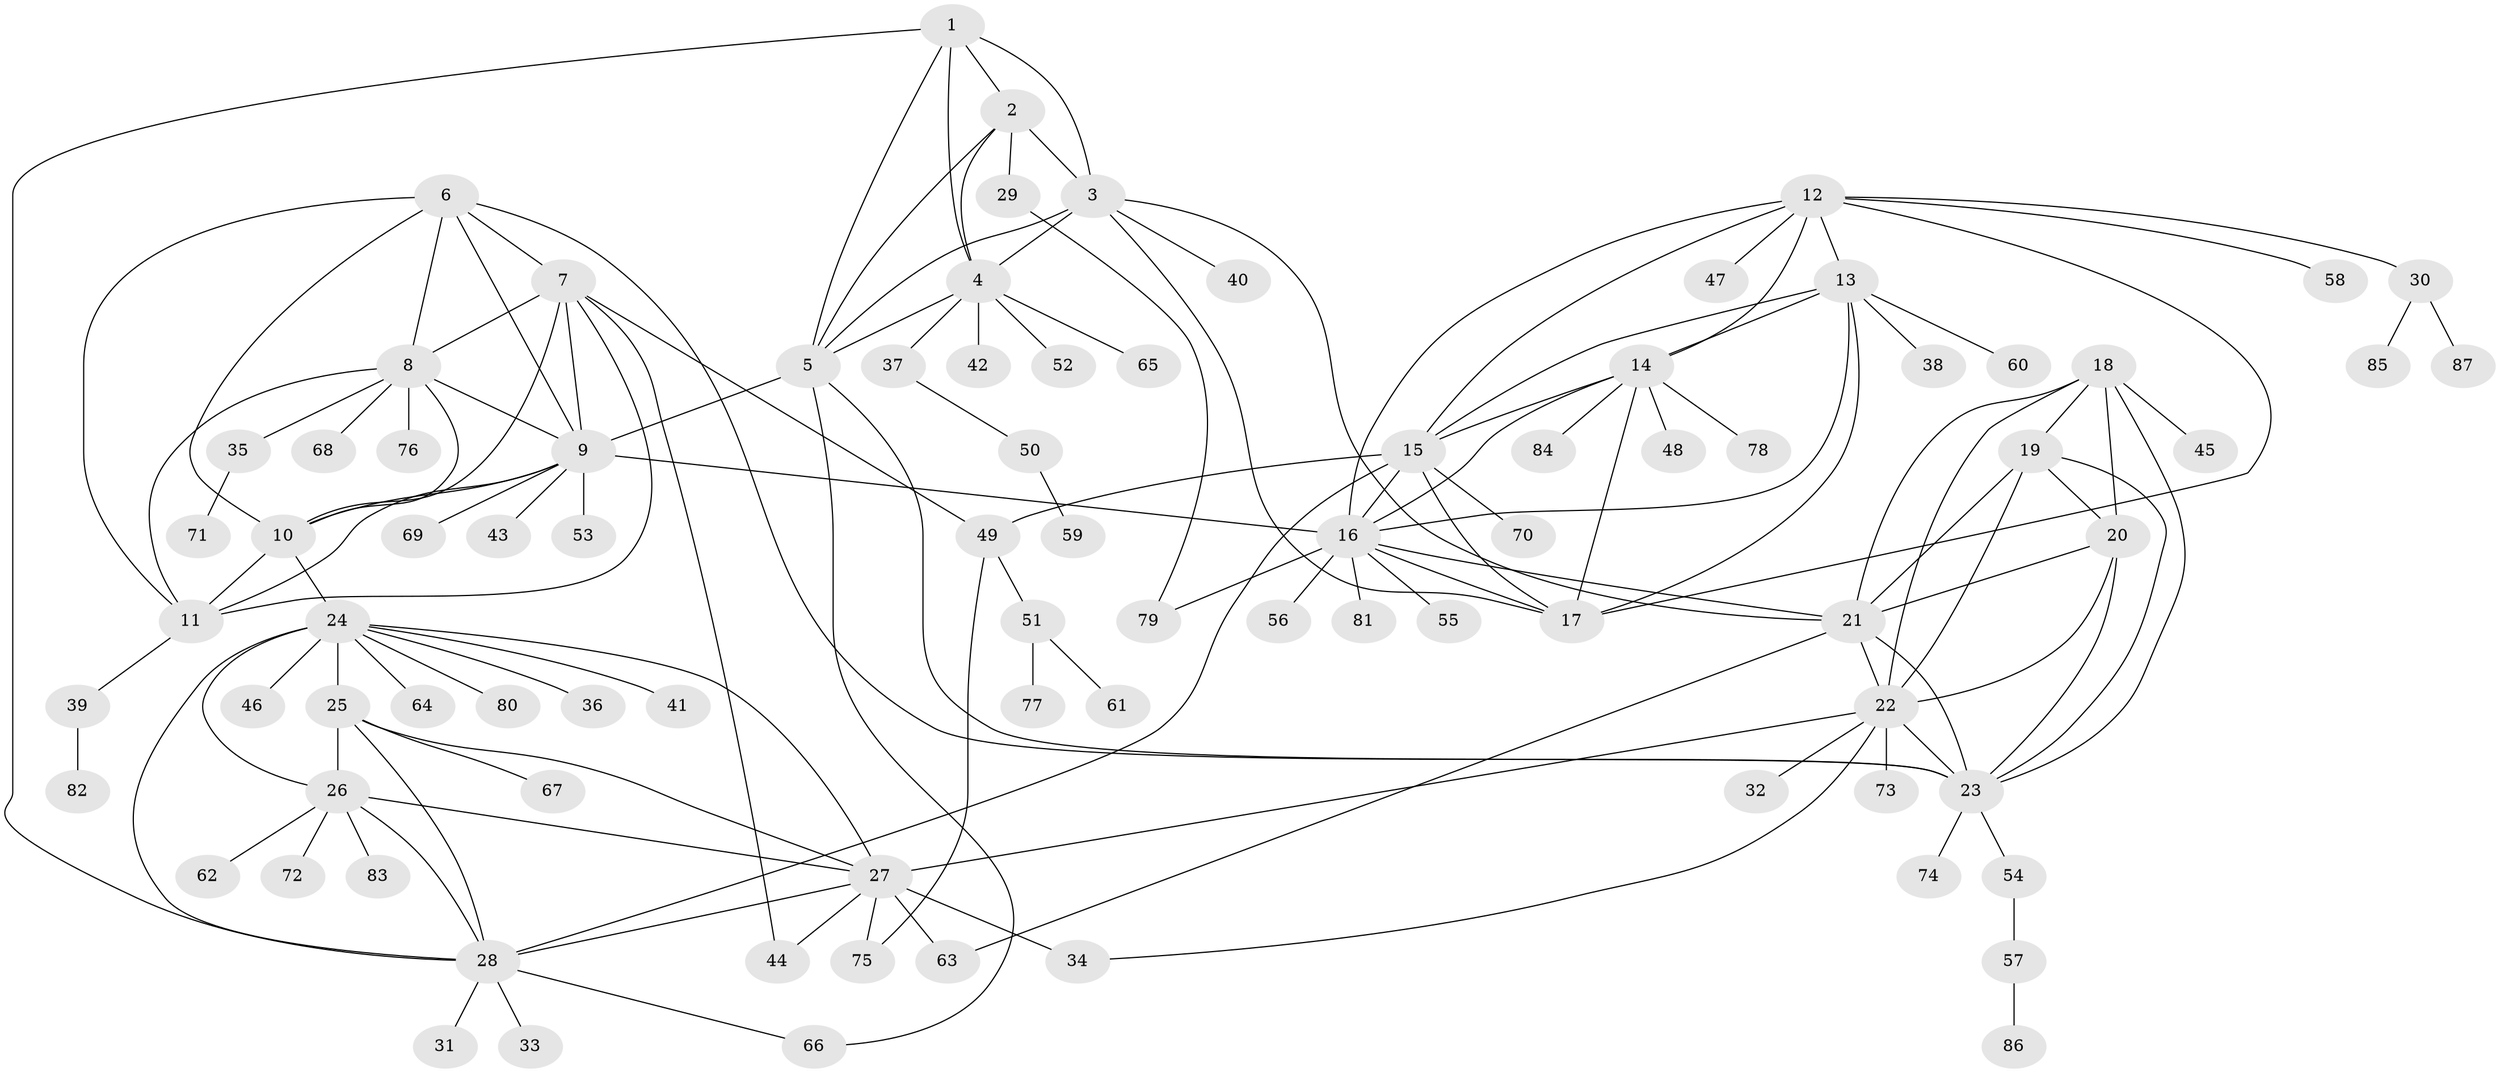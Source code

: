 // original degree distribution, {7: 0.032520325203252036, 9: 0.056910569105691054, 10: 0.024390243902439025, 5: 0.016260162601626018, 8: 0.024390243902439025, 11: 0.016260162601626018, 6: 0.04878048780487805, 12: 0.024390243902439025, 3: 0.04065040650406504, 1: 0.5528455284552846, 2: 0.15447154471544716, 4: 0.008130081300813009}
// Generated by graph-tools (version 1.1) at 2025/52/03/04/25 22:52:21]
// undirected, 87 vertices, 142 edges
graph export_dot {
  node [color=gray90,style=filled];
  1;
  2;
  3;
  4;
  5;
  6;
  7;
  8;
  9;
  10;
  11;
  12;
  13;
  14;
  15;
  16;
  17;
  18;
  19;
  20;
  21;
  22;
  23;
  24;
  25;
  26;
  27;
  28;
  29;
  30;
  31;
  32;
  33;
  34;
  35;
  36;
  37;
  38;
  39;
  40;
  41;
  42;
  43;
  44;
  45;
  46;
  47;
  48;
  49;
  50;
  51;
  52;
  53;
  54;
  55;
  56;
  57;
  58;
  59;
  60;
  61;
  62;
  63;
  64;
  65;
  66;
  67;
  68;
  69;
  70;
  71;
  72;
  73;
  74;
  75;
  76;
  77;
  78;
  79;
  80;
  81;
  82;
  83;
  84;
  85;
  86;
  87;
  1 -- 2 [weight=1.0];
  1 -- 3 [weight=2.0];
  1 -- 4 [weight=1.0];
  1 -- 5 [weight=1.0];
  1 -- 28 [weight=1.0];
  2 -- 3 [weight=4.0];
  2 -- 4 [weight=1.0];
  2 -- 5 [weight=1.0];
  2 -- 29 [weight=1.0];
  3 -- 4 [weight=2.0];
  3 -- 5 [weight=2.0];
  3 -- 17 [weight=1.0];
  3 -- 21 [weight=1.0];
  3 -- 40 [weight=1.0];
  4 -- 5 [weight=1.0];
  4 -- 37 [weight=1.0];
  4 -- 42 [weight=1.0];
  4 -- 52 [weight=1.0];
  4 -- 65 [weight=1.0];
  5 -- 9 [weight=1.0];
  5 -- 23 [weight=1.0];
  5 -- 66 [weight=1.0];
  6 -- 7 [weight=1.0];
  6 -- 8 [weight=1.0];
  6 -- 9 [weight=1.0];
  6 -- 10 [weight=1.0];
  6 -- 11 [weight=1.0];
  6 -- 23 [weight=1.0];
  7 -- 8 [weight=1.0];
  7 -- 9 [weight=1.0];
  7 -- 10 [weight=1.0];
  7 -- 11 [weight=1.0];
  7 -- 44 [weight=1.0];
  7 -- 49 [weight=1.0];
  8 -- 9 [weight=1.0];
  8 -- 10 [weight=1.0];
  8 -- 11 [weight=1.0];
  8 -- 35 [weight=1.0];
  8 -- 68 [weight=1.0];
  8 -- 76 [weight=1.0];
  9 -- 10 [weight=1.0];
  9 -- 11 [weight=1.0];
  9 -- 16 [weight=1.0];
  9 -- 43 [weight=1.0];
  9 -- 53 [weight=1.0];
  9 -- 69 [weight=1.0];
  10 -- 11 [weight=1.0];
  10 -- 24 [weight=1.0];
  11 -- 39 [weight=1.0];
  12 -- 13 [weight=1.0];
  12 -- 14 [weight=1.0];
  12 -- 15 [weight=1.0];
  12 -- 16 [weight=1.0];
  12 -- 17 [weight=1.0];
  12 -- 30 [weight=1.0];
  12 -- 47 [weight=1.0];
  12 -- 58 [weight=1.0];
  13 -- 14 [weight=1.0];
  13 -- 15 [weight=1.0];
  13 -- 16 [weight=1.0];
  13 -- 17 [weight=1.0];
  13 -- 38 [weight=1.0];
  13 -- 60 [weight=1.0];
  14 -- 15 [weight=1.0];
  14 -- 16 [weight=1.0];
  14 -- 17 [weight=1.0];
  14 -- 48 [weight=1.0];
  14 -- 78 [weight=1.0];
  14 -- 84 [weight=1.0];
  15 -- 16 [weight=1.0];
  15 -- 17 [weight=1.0];
  15 -- 28 [weight=1.0];
  15 -- 49 [weight=1.0];
  15 -- 70 [weight=1.0];
  16 -- 17 [weight=1.0];
  16 -- 21 [weight=1.0];
  16 -- 55 [weight=1.0];
  16 -- 56 [weight=1.0];
  16 -- 79 [weight=1.0];
  16 -- 81 [weight=1.0];
  18 -- 19 [weight=1.0];
  18 -- 20 [weight=1.0];
  18 -- 21 [weight=1.0];
  18 -- 22 [weight=1.0];
  18 -- 23 [weight=1.0];
  18 -- 45 [weight=1.0];
  19 -- 20 [weight=1.0];
  19 -- 21 [weight=1.0];
  19 -- 22 [weight=1.0];
  19 -- 23 [weight=1.0];
  20 -- 21 [weight=1.0];
  20 -- 22 [weight=1.0];
  20 -- 23 [weight=1.0];
  21 -- 22 [weight=1.0];
  21 -- 23 [weight=1.0];
  21 -- 63 [weight=1.0];
  22 -- 23 [weight=1.0];
  22 -- 27 [weight=1.0];
  22 -- 32 [weight=1.0];
  22 -- 34 [weight=1.0];
  22 -- 73 [weight=1.0];
  23 -- 54 [weight=1.0];
  23 -- 74 [weight=1.0];
  24 -- 25 [weight=2.0];
  24 -- 26 [weight=1.0];
  24 -- 27 [weight=1.0];
  24 -- 28 [weight=1.0];
  24 -- 36 [weight=1.0];
  24 -- 41 [weight=1.0];
  24 -- 46 [weight=1.0];
  24 -- 64 [weight=1.0];
  24 -- 80 [weight=1.0];
  25 -- 26 [weight=2.0];
  25 -- 27 [weight=2.0];
  25 -- 28 [weight=2.0];
  25 -- 67 [weight=1.0];
  26 -- 27 [weight=1.0];
  26 -- 28 [weight=1.0];
  26 -- 62 [weight=1.0];
  26 -- 72 [weight=1.0];
  26 -- 83 [weight=1.0];
  27 -- 28 [weight=1.0];
  27 -- 34 [weight=2.0];
  27 -- 44 [weight=1.0];
  27 -- 63 [weight=1.0];
  27 -- 75 [weight=1.0];
  28 -- 31 [weight=1.0];
  28 -- 33 [weight=1.0];
  28 -- 66 [weight=1.0];
  29 -- 79 [weight=1.0];
  30 -- 85 [weight=1.0];
  30 -- 87 [weight=1.0];
  35 -- 71 [weight=1.0];
  37 -- 50 [weight=1.0];
  39 -- 82 [weight=1.0];
  49 -- 51 [weight=1.0];
  49 -- 75 [weight=1.0];
  50 -- 59 [weight=1.0];
  51 -- 61 [weight=1.0];
  51 -- 77 [weight=1.0];
  54 -- 57 [weight=1.0];
  57 -- 86 [weight=1.0];
}
